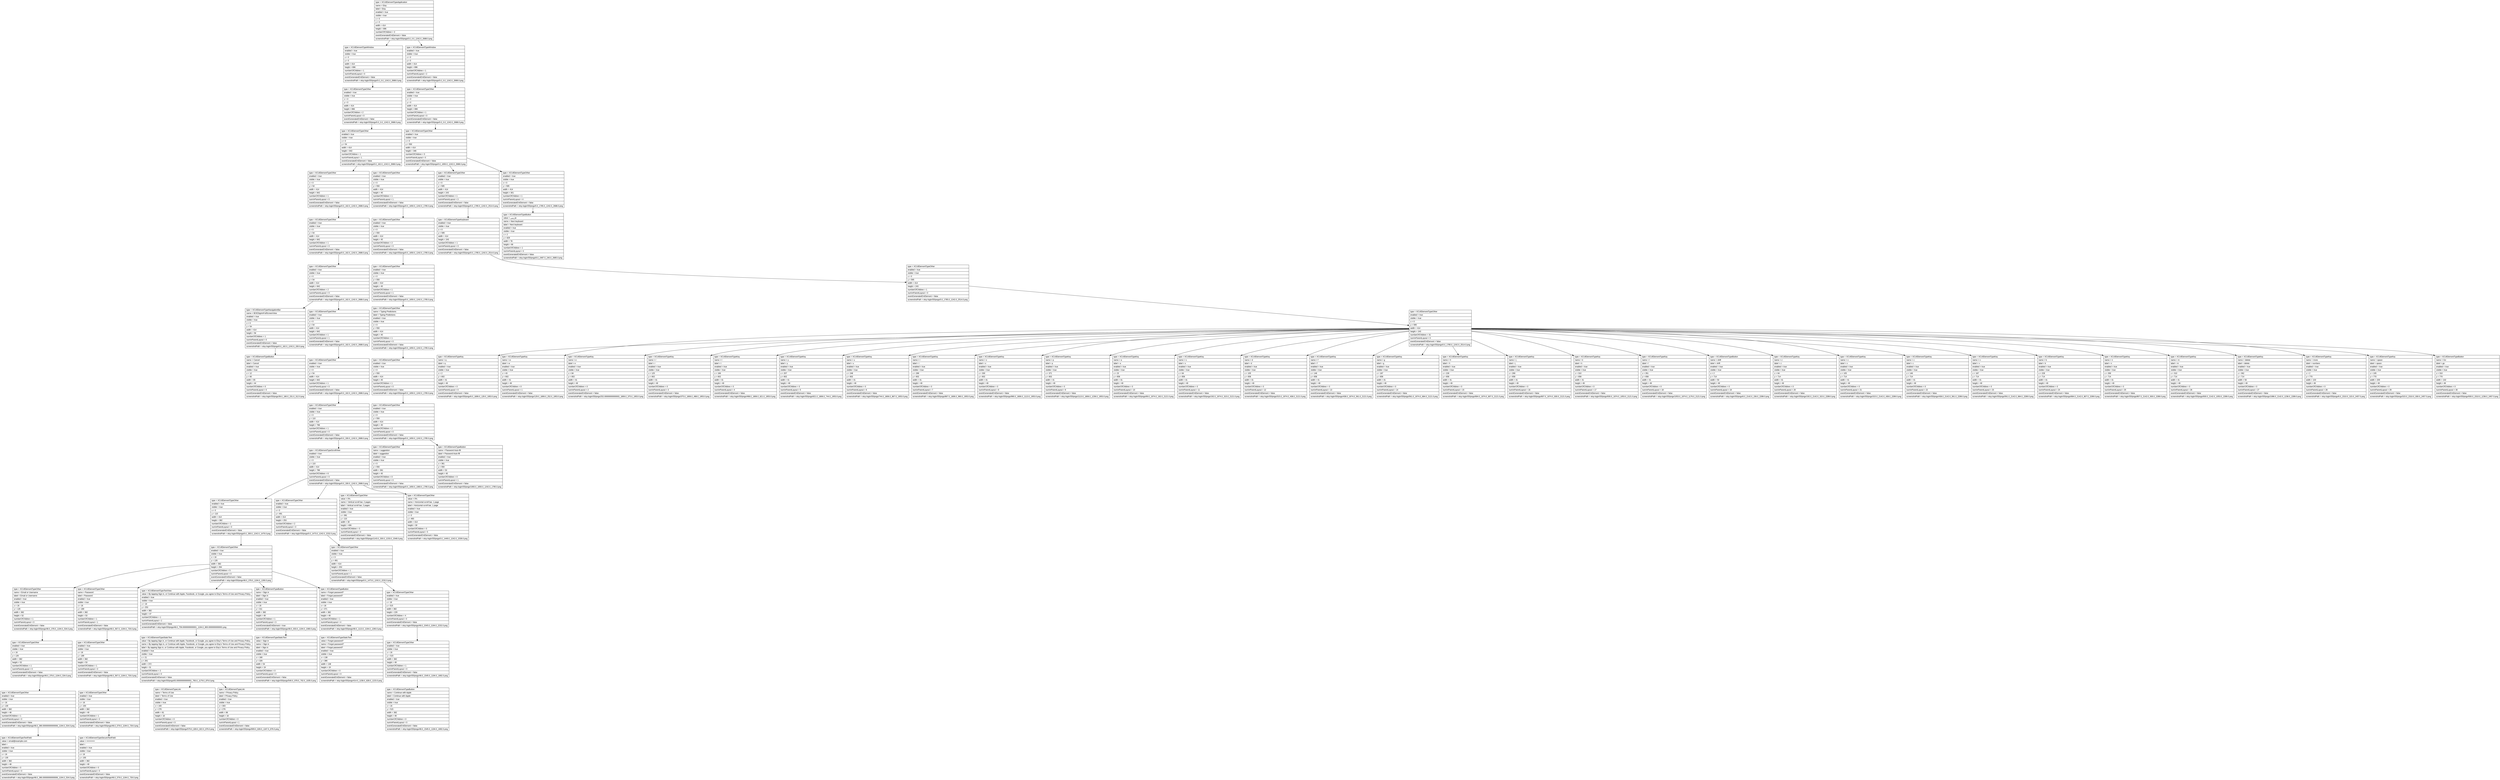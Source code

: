 digraph Layout {

	node [shape=record fontname=Arial];

	0	[label="{type = XCUIElementTypeApplication\l|name = Etsy\l|label = Etsy\l|enabled = true\l|visible = true\l|x = 0\l|y = 0\l|width = 414\l|height = 896\l|numberOfChildren = 3\l|eventGeneratedOnElement = false \l|screenshotPath = etsy-login/S5/pngs/0.0_0.0_1242.0_2688.0.png\l}"]
	1	[label="{type = XCUIElementTypeWindow\l|enabled = true\l|visible = true\l|x = 0\l|y = 0\l|width = 414\l|height = 896\l|numberOfChildren = 1\l|numInParentLayout = 0\l|eventGeneratedOnElement = false \l|screenshotPath = etsy-login/S5/pngs/0.0_0.0_1242.0_2688.0.png\l}"]
	2	[label="{type = XCUIElementTypeWindow\l|enabled = true\l|visible = true\l|x = 0\l|y = 0\l|width = 414\l|height = 896\l|numberOfChildren = 1\l|numInParentLayout = 2\l|eventGeneratedOnElement = false \l|screenshotPath = etsy-login/S5/pngs/0.0_0.0_1242.0_2688.0.png\l}"]
	3	[label="{type = XCUIElementTypeOther\l|enabled = true\l|visible = true\l|x = 0\l|y = 0\l|width = 414\l|height = 896\l|numberOfChildren = 2\l|numInParentLayout = 0\l|eventGeneratedOnElement = false \l|screenshotPath = etsy-login/S5/pngs/0.0_0.0_1242.0_2688.0.png\l}"]
	4	[label="{type = XCUIElementTypeOther\l|enabled = true\l|visible = true\l|x = 0\l|y = 0\l|width = 414\l|height = 896\l|numberOfChildren = 1\l|numInParentLayout = 0\l|eventGeneratedOnElement = false \l|screenshotPath = etsy-login/S5/pngs/0.0_0.0_1242.0_2688.0.png\l}"]
	5	[label="{type = XCUIElementTypeOther\l|enabled = true\l|visible = true\l|x = 0\l|y = 54\l|width = 414\l|height = 842\l|numberOfChildren = 1\l|numInParentLayout = 1\l|eventGeneratedOnElement = false \l|screenshotPath = etsy-login/S5/pngs/0.0_162.0_1242.0_2688.0.png\l}"]
	6	[label="{type = XCUIElementTypeOther\l|enabled = true\l|visible = true\l|x = 0\l|y = 550\l|width = 414\l|height = 346\l|numberOfChildren = 5\l|numInParentLayout = 0\l|eventGeneratedOnElement = false \l|screenshotPath = etsy-login/S5/pngs/0.0_1650.0_1242.0_2688.0.png\l}"]
	7	[label="{type = XCUIElementTypeOther\l|enabled = true\l|visible = true\l|x = 0\l|y = 54\l|width = 414\l|height = 842\l|numberOfChildren = 1\l|numInParentLayout = 0\l|eventGeneratedOnElement = false \l|screenshotPath = etsy-login/S5/pngs/0.0_162.0_1242.0_2688.0.png\l}"]
	8	[label="{type = XCUIElementTypeOther\l|enabled = true\l|visible = true\l|x = 0\l|y = 550\l|width = 414\l|height = 45\l|numberOfChildren = 1\l|numInParentLayout = 1\l|eventGeneratedOnElement = false \l|screenshotPath = etsy-login/S5/pngs/0.0_1650.0_1242.0_1785.0.png\l}"]
	9	[label="{type = XCUIElementTypeOther\l|enabled = true\l|visible = true\l|x = 0\l|y = 595\l|width = 414\l|height = 243\l|numberOfChildren = 1\l|numInParentLayout = 3\l|eventGeneratedOnElement = false \l|screenshotPath = etsy-login/S5/pngs/0.0_1785.0_1242.0_2514.0.png\l}"]
	10	[label="{type = XCUIElementTypeOther\l|enabled = true\l|visible = true\l|x = 0\l|y = 595\l|width = 414\l|height = 301\l|numberOfChildren = 1\l|numInParentLayout = 4\l|eventGeneratedOnElement = false \l|screenshotPath = etsy-login/S5/pngs/0.0_1785.0_1242.0_2688.0.png\l}"]
	11	[label="{type = XCUIElementTypeOther\l|enabled = true\l|visible = true\l|x = 0\l|y = 54\l|width = 414\l|height = 842\l|numberOfChildren = 1\l|numInParentLayout = 0\l|eventGeneratedOnElement = false \l|screenshotPath = etsy-login/S5/pngs/0.0_162.0_1242.0_2688.0.png\l}"]
	12	[label="{type = XCUIElementTypeOther\l|enabled = true\l|visible = true\l|x = 0\l|y = 550\l|width = 414\l|height = 45\l|numberOfChildren = 2\l|numInParentLayout = 0\l|eventGeneratedOnElement = false \l|screenshotPath = etsy-login/S5/pngs/0.0_1650.0_1242.0_1785.0.png\l}"]
	13	[label="{type = XCUIElementTypeKeyboard\l|enabled = true\l|visible = true\l|x = 0\l|y = 595\l|width = 414\l|height = 243\l|numberOfChildren = 1\l|numInParentLayout = 0\l|eventGeneratedOnElement = false \l|screenshotPath = etsy-login/S5/pngs/0.0_1785.0_1242.0_2514.0.png\l}"]
	14	[label="{type = XCUIElementTypeButton\l|value = فارسی\l|name = Next keyboard\l|label = Next keyboard\l|enabled = true\l|visible = true\l|x = 2\l|y = 829\l|width = 78\l|height = 66\l|numberOfChildren = 1\l|numInParentLayout = 0\l|eventGeneratedOnElement = false \l|screenshotPath = etsy-login/S5/pngs/6.0_2487.0_240.0_2685.0.png\l}"]
	15	[label="{type = XCUIElementTypeOther\l|enabled = true\l|visible = true\l|x = 0\l|y = 54\l|width = 414\l|height = 842\l|numberOfChildren = 2\l|numInParentLayout = 0\l|eventGeneratedOnElement = false \l|screenshotPath = etsy-login/S5/pngs/0.0_162.0_1242.0_2688.0.png\l}"]
	16	[label="{type = XCUIElementTypeOther\l|enabled = true\l|visible = true\l|x = 0\l|y = 550\l|width = 414\l|height = 45\l|numberOfChildren = 1\l|numInParentLayout = 1\l|eventGeneratedOnElement = false \l|screenshotPath = etsy-login/S5/pngs/0.0_1650.0_1242.0_1785.0.png\l}"]
	17	[label="{type = XCUIElementTypeOther\l|enabled = true\l|visible = true\l|x = 0\l|y = 595\l|width = 414\l|height = 243\l|numberOfChildren = 1\l|numInParentLayout = 0\l|eventGeneratedOnElement = false \l|screenshotPath = etsy-login/S5/pngs/0.0_1785.0_1242.0_2514.0.png\l}"]
	18	[label="{type = XCUIElementTypeNavigationBar\l|name = BOESignInFullScreenView\l|enabled = true\l|visible = true\l|x = 0\l|y = 54\l|width = 414\l|height = 56\l|numberOfChildren = 1\l|numInParentLayout = 0\l|eventGeneratedOnElement = false \l|screenshotPath = etsy-login/S5/pngs/0.0_162.0_1242.0_330.0.png\l}"]
	19	[label="{type = XCUIElementTypeOther\l|enabled = true\l|visible = true\l|x = 0\l|y = 54\l|width = 414\l|height = 842\l|numberOfChildren = 1\l|numInParentLayout = 1\l|eventGeneratedOnElement = false \l|screenshotPath = etsy-login/S5/pngs/0.0_162.0_1242.0_2688.0.png\l}"]
	20	[label="{type = XCUIElementTypeOther\l|name = Typing Predictions\l|label = Typing Predictions\l|enabled = true\l|visible = true\l|x = 0\l|y = 550\l|width = 414\l|height = 45\l|numberOfChildren = 1\l|numInParentLayout = 0\l|eventGeneratedOnElement = false \l|screenshotPath = etsy-login/S5/pngs/0.0_1650.0_1242.0_1785.0.png\l}"]
	21	[label="{type = XCUIElementTypeOther\l|enabled = true\l|visible = true\l|x = 0\l|y = 595\l|width = 414\l|height = 243\l|numberOfChildren = 31\l|numInParentLayout = 0\l|eventGeneratedOnElement = false \l|screenshotPath = etsy-login/S5/pngs/0.0_1785.0_1242.0_2514.0.png\l}"]
	22	[label="{type = XCUIElementTypeButton\l|name = Cancel\l|label = Cancel\l|enabled = true\l|visible = true\l|x = 12\l|y = 60\l|width = 65\l|height = 44\l|numberOfChildren = 0\l|numInParentLayout = 0\l|eventGeneratedOnElement = false \l|screenshotPath = etsy-login/S5/pngs/36.0_180.0_231.0_312.0.png\l}"]
	23	[label="{type = XCUIElementTypeOther\l|enabled = true\l|visible = true\l|x = 0\l|y = 54\l|width = 414\l|height = 842\l|numberOfChildren = 1\l|numInParentLayout = 0\l|eventGeneratedOnElement = false \l|screenshotPath = etsy-login/S5/pngs/0.0_162.0_1242.0_2688.0.png\l}"]
	24	[label="{type = XCUIElementTypeOther\l|enabled = true\l|visible = true\l|x = 0\l|y = 550\l|width = 414\l|height = 45\l|numberOfChildren = 1\l|numInParentLayout = 0\l|eventGeneratedOnElement = false \l|screenshotPath = etsy-login/S5/pngs/0.0_1650.0_1242.0_1785.0.png\l}"]
	25	[label="{type = XCUIElementTypeKey\l|name = q\l|label = q\l|enabled = true\l|visible = true\l|x = 2\l|y = 602\l|width = 41\l|height = 49\l|numberOfChildren = 0\l|numInParentLayout = 0\l|eventGeneratedOnElement = false \l|screenshotPath = etsy-login/S5/pngs/6.0_1806.0_129.0_1953.0.png\l}"]
	26	[label="{type = XCUIElementTypeKey\l|name = w\l|label = w\l|enabled = true\l|visible = true\l|x = 43\l|y = 602\l|width = 41\l|height = 49\l|numberOfChildren = 0\l|numInParentLayout = 1\l|eventGeneratedOnElement = false \l|screenshotPath = etsy-login/S5/pngs/129.0_1806.0_252.0_1953.0.png\l}"]
	27	[label="{type = XCUIElementTypeKey\l|name = e\l|label = e\l|enabled = true\l|visible = true\l|x = 84\l|y = 602\l|width = 41\l|height = 49\l|numberOfChildren = 0\l|numInParentLayout = 2\l|eventGeneratedOnElement = false \l|screenshotPath = etsy-login/S5/pngs/252.00000000000003_1806.0_375.0_1953.0.png\l}"]
	28	[label="{type = XCUIElementTypeKey\l|name = r\l|label = r\l|enabled = true\l|visible = true\l|x = 125\l|y = 602\l|width = 41\l|height = 49\l|numberOfChildren = 0\l|numInParentLayout = 3\l|eventGeneratedOnElement = false \l|screenshotPath = etsy-login/S5/pngs/375.0_1806.0_498.0_1953.0.png\l}"]
	29	[label="{type = XCUIElementTypeKey\l|name = t\l|label = t\l|enabled = true\l|visible = true\l|x = 166\l|y = 602\l|width = 41\l|height = 49\l|numberOfChildren = 0\l|numInParentLayout = 4\l|eventGeneratedOnElement = false \l|screenshotPath = etsy-login/S5/pngs/498.0_1806.0_621.0_1953.0.png\l}"]
	30	[label="{type = XCUIElementTypeKey\l|name = y\l|label = y\l|enabled = true\l|visible = true\l|x = 207\l|y = 602\l|width = 41\l|height = 49\l|numberOfChildren = 0\l|numInParentLayout = 5\l|eventGeneratedOnElement = false \l|screenshotPath = etsy-login/S5/pngs/621.0_1806.0_744.0_1953.0.png\l}"]
	31	[label="{type = XCUIElementTypeKey\l|name = u\l|label = u\l|enabled = true\l|visible = true\l|x = 248\l|y = 602\l|width = 41\l|height = 49\l|numberOfChildren = 0\l|numInParentLayout = 6\l|eventGeneratedOnElement = false \l|screenshotPath = etsy-login/S5/pngs/744.0_1806.0_867.0_1953.0.png\l}"]
	32	[label="{type = XCUIElementTypeKey\l|name = i\l|label = i\l|enabled = true\l|visible = true\l|x = 289\l|y = 602\l|width = 41\l|height = 49\l|numberOfChildren = 0\l|numInParentLayout = 7\l|eventGeneratedOnElement = false \l|screenshotPath = etsy-login/S5/pngs/867.0_1806.0_990.0_1953.0.png\l}"]
	33	[label="{type = XCUIElementTypeKey\l|name = o\l|label = o\l|enabled = true\l|visible = true\l|x = 330\l|y = 602\l|width = 41\l|height = 49\l|numberOfChildren = 0\l|numInParentLayout = 8\l|eventGeneratedOnElement = false \l|screenshotPath = etsy-login/S5/pngs/990.0_1806.0_1113.0_1953.0.png\l}"]
	34	[label="{type = XCUIElementTypeKey\l|name = p\l|label = p\l|enabled = true\l|visible = true\l|x = 371\l|y = 602\l|width = 41\l|height = 49\l|numberOfChildren = 0\l|numInParentLayout = 9\l|eventGeneratedOnElement = false \l|screenshotPath = etsy-login/S5/pngs/1113.0_1806.0_1236.0_1953.0.png\l}"]
	35	[label="{type = XCUIElementTypeKey\l|name = a\l|label = a\l|enabled = true\l|visible = true\l|x = 23\l|y = 658\l|width = 41\l|height = 49\l|numberOfChildren = 0\l|numInParentLayout = 10\l|eventGeneratedOnElement = false \l|screenshotPath = etsy-login/S5/pngs/69.0_1974.0_192.0_2121.0.png\l}"]
	36	[label="{type = XCUIElementTypeKey\l|name = s\l|label = s\l|enabled = true\l|visible = true\l|x = 64\l|y = 658\l|width = 41\l|height = 49\l|numberOfChildren = 0\l|numInParentLayout = 11\l|eventGeneratedOnElement = false \l|screenshotPath = etsy-login/S5/pngs/192.0_1974.0_315.0_2121.0.png\l}"]
	37	[label="{type = XCUIElementTypeKey\l|name = d\l|label = d\l|enabled = true\l|visible = true\l|x = 105\l|y = 658\l|width = 41\l|height = 49\l|numberOfChildren = 0\l|numInParentLayout = 12\l|eventGeneratedOnElement = false \l|screenshotPath = etsy-login/S5/pngs/315.0_1974.0_438.0_2121.0.png\l}"]
	38	[label="{type = XCUIElementTypeKey\l|name = f\l|label = f\l|enabled = true\l|visible = true\l|x = 146\l|y = 658\l|width = 41\l|height = 49\l|numberOfChildren = 0\l|numInParentLayout = 13\l|eventGeneratedOnElement = false \l|screenshotPath = etsy-login/S5/pngs/438.0_1974.0_561.0_2121.0.png\l}"]
	39	[label="{type = XCUIElementTypeKey\l|name = g\l|label = g\l|enabled = true\l|visible = true\l|x = 187\l|y = 658\l|width = 41\l|height = 49\l|numberOfChildren = 0\l|numInParentLayout = 14\l|eventGeneratedOnElement = false \l|screenshotPath = etsy-login/S5/pngs/561.0_1974.0_684.0_2121.0.png\l}"]
	40	[label="{type = XCUIElementTypeKey\l|name = h\l|label = h\l|enabled = true\l|visible = true\l|x = 228\l|y = 658\l|width = 41\l|height = 49\l|numberOfChildren = 0\l|numInParentLayout = 15\l|eventGeneratedOnElement = false \l|screenshotPath = etsy-login/S5/pngs/684.0_1974.0_807.0_2121.0.png\l}"]
	41	[label="{type = XCUIElementTypeKey\l|name = j\l|label = j\l|enabled = true\l|visible = true\l|x = 269\l|y = 658\l|width = 41\l|height = 49\l|numberOfChildren = 0\l|numInParentLayout = 16\l|eventGeneratedOnElement = false \l|screenshotPath = etsy-login/S5/pngs/807.0_1974.0_930.0_2121.0.png\l}"]
	42	[label="{type = XCUIElementTypeKey\l|name = k\l|label = k\l|enabled = true\l|visible = true\l|x = 310\l|y = 658\l|width = 41\l|height = 49\l|numberOfChildren = 0\l|numInParentLayout = 17\l|eventGeneratedOnElement = false \l|screenshotPath = etsy-login/S5/pngs/930.0_1974.0_1053.0_2121.0.png\l}"]
	43	[label="{type = XCUIElementTypeKey\l|name = l\l|label = l\l|enabled = true\l|visible = true\l|x = 351\l|y = 658\l|width = 41\l|height = 49\l|numberOfChildren = 0\l|numInParentLayout = 18\l|eventGeneratedOnElement = false \l|screenshotPath = etsy-login/S5/pngs/1053.0_1974.0_1176.0_2121.0.png\l}"]
	44	[label="{type = XCUIElementTypeButton\l|name = shift\l|label = shift\l|enabled = true\l|visible = true\l|x = 2\l|y = 714\l|width = 50\l|height = 49\l|numberOfChildren = 0\l|numInParentLayout = 19\l|eventGeneratedOnElement = false \l|screenshotPath = etsy-login/S5/pngs/6.0_2142.0_156.0_2289.0.png\l}"]
	45	[label="{type = XCUIElementTypeKey\l|name = z\l|label = z\l|enabled = true\l|visible = true\l|x = 64\l|y = 714\l|width = 41\l|height = 49\l|numberOfChildren = 0\l|numInParentLayout = 20\l|eventGeneratedOnElement = false \l|screenshotPath = etsy-login/S5/pngs/192.0_2142.0_315.0_2289.0.png\l}"]
	46	[label="{type = XCUIElementTypeKey\l|name = x\l|label = x\l|enabled = true\l|visible = true\l|x = 105\l|y = 714\l|width = 41\l|height = 49\l|numberOfChildren = 0\l|numInParentLayout = 21\l|eventGeneratedOnElement = false \l|screenshotPath = etsy-login/S5/pngs/315.0_2142.0_438.0_2289.0.png\l}"]
	47	[label="{type = XCUIElementTypeKey\l|name = c\l|label = c\l|enabled = true\l|visible = true\l|x = 146\l|y = 714\l|width = 41\l|height = 49\l|numberOfChildren = 0\l|numInParentLayout = 22\l|eventGeneratedOnElement = false \l|screenshotPath = etsy-login/S5/pngs/438.0_2142.0_561.0_2289.0.png\l}"]
	48	[label="{type = XCUIElementTypeKey\l|name = v\l|label = v\l|enabled = true\l|visible = true\l|x = 187\l|y = 714\l|width = 41\l|height = 49\l|numberOfChildren = 0\l|numInParentLayout = 23\l|eventGeneratedOnElement = false \l|screenshotPath = etsy-login/S5/pngs/561.0_2142.0_684.0_2289.0.png\l}"]
	49	[label="{type = XCUIElementTypeKey\l|name = b\l|label = b\l|enabled = true\l|visible = true\l|x = 228\l|y = 714\l|width = 41\l|height = 49\l|numberOfChildren = 0\l|numInParentLayout = 24\l|eventGeneratedOnElement = false \l|screenshotPath = etsy-login/S5/pngs/684.0_2142.0_807.0_2289.0.png\l}"]
	50	[label="{type = XCUIElementTypeKey\l|name = n\l|label = n\l|enabled = true\l|visible = true\l|x = 269\l|y = 714\l|width = 41\l|height = 49\l|numberOfChildren = 0\l|numInParentLayout = 25\l|eventGeneratedOnElement = false \l|screenshotPath = etsy-login/S5/pngs/807.0_2142.0_930.0_2289.0.png\l}"]
	51	[label="{type = XCUIElementTypeKey\l|name = m\l|label = m\l|enabled = true\l|visible = true\l|x = 310\l|y = 714\l|width = 41\l|height = 49\l|numberOfChildren = 0\l|numInParentLayout = 26\l|eventGeneratedOnElement = false \l|screenshotPath = etsy-login/S5/pngs/930.0_2142.0_1053.0_2289.0.png\l}"]
	52	[label="{type = XCUIElementTypeKey\l|name = delete\l|label = delete\l|enabled = true\l|visible = true\l|x = 362\l|y = 714\l|width = 50\l|height = 49\l|numberOfChildren = 0\l|numInParentLayout = 27\l|eventGeneratedOnElement = false \l|screenshotPath = etsy-login/S5/pngs/1086.0_2142.0_1236.0_2289.0.png\l}"]
	53	[label="{type = XCUIElementTypeKey\l|name = more\l|label = numbers\l|enabled = true\l|visible = true\l|x = 2\l|y = 770\l|width = 103\l|height = 49\l|numberOfChildren = 0\l|numInParentLayout = 28\l|eventGeneratedOnElement = false \l|screenshotPath = etsy-login/S5/pngs/6.0_2310.0_315.0_2457.0.png\l}"]
	54	[label="{type = XCUIElementTypeKey\l|name = space\l|label = space\l|enabled = true\l|visible = true\l|x = 105\l|y = 770\l|width = 205\l|height = 49\l|numberOfChildren = 0\l|numInParentLayout = 29\l|eventGeneratedOnElement = false \l|screenshotPath = etsy-login/S5/pngs/315.0_2310.0_930.0_2457.0.png\l}"]
	55	[label="{type = XCUIElementTypeButton\l|name = Go\l|label = go\l|enabled = true\l|visible = true\l|x = 310\l|y = 770\l|width = 102\l|height = 49\l|numberOfChildren = 0\l|numInParentLayout = 30\l|eventGeneratedOnElement = false \l|screenshotPath = etsy-login/S5/pngs/930.0_2310.0_1236.0_2457.0.png\l}"]
	56	[label="{type = XCUIElementTypeOther\l|enabled = true\l|visible = true\l|x = 0\l|y = 110\l|width = 414\l|height = 786\l|numberOfChildren = 1\l|numInParentLayout = 0\l|eventGeneratedOnElement = false \l|screenshotPath = etsy-login/S5/pngs/0.0_330.0_1242.0_2688.0.png\l}"]
	57	[label="{type = XCUIElementTypeOther\l|enabled = true\l|visible = true\l|x = 0\l|y = 550\l|width = 414\l|height = 45\l|numberOfChildren = 2\l|numInParentLayout = 0\l|eventGeneratedOnElement = false \l|screenshotPath = etsy-login/S5/pngs/0.0_1650.0_1242.0_1785.0.png\l}"]
	58	[label="{type = XCUIElementTypeScrollView\l|enabled = true\l|visible = true\l|x = 0\l|y = 110\l|width = 414\l|height = 786\l|numberOfChildren = 6\l|numInParentLayout = 0\l|eventGeneratedOnElement = false \l|screenshotPath = etsy-login/S5/pngs/0.0_330.0_1242.0_2688.0.png\l}"]
	59	[label="{type = XCUIElementTypeOther\l|name = suggestion\l|label = suggestion\l|enabled = true\l|visible = true\l|x = 0\l|y = 550\l|width = 361\l|height = 45\l|numberOfChildren = 0\l|numInParentLayout = 0\l|eventGeneratedOnElement = false \l|screenshotPath = etsy-login/S5/pngs/0.0_1650.0_1083.0_1785.0.png\l}"]
	60	[label="{type = XCUIElementTypeButton\l|name = Password Auto-fill\l|label = Password Auto-fill\l|enabled = true\l|visible = true\l|x = 361\l|y = 550\l|width = 53\l|height = 45\l|numberOfChildren = 0\l|numInParentLayout = 1\l|eventGeneratedOnElement = false \l|screenshotPath = etsy-login/S5/pngs/1083.0_1650.0_1242.0_1785.0.png\l}"]
	61	[label="{type = XCUIElementTypeOther\l|enabled = true\l|visible = true\l|x = 0\l|y = 110\l|width = 414\l|height = 382\l|numberOfChildren = 2\l|numInParentLayout = 0\l|eventGeneratedOnElement = false \l|screenshotPath = etsy-login/S5/pngs/0.0_330.0_1242.0_1476.0.png\l}"]
	62	[label="{type = XCUIElementTypeOther\l|enabled = true\l|visible = true\l|x = 0\l|y = 491\l|width = 414\l|height = 253\l|numberOfChildren = 2\l|numInParentLayout = 3\l|eventGeneratedOnElement = false \l|screenshotPath = etsy-login/S5/pngs/0.0_1473.0_1242.0_2232.0.png\l}"]
	63	[label="{type = XCUIElementTypeOther\l|value = 0%\l|name = Vertical scroll bar, 2 pages\l|label = Vertical scroll bar, 2 pages\l|enabled = true\l|visible = true\l|x = 381\l|y = 110\l|width = 30\l|height = 406\l|numberOfChildren = 0\l|numInParentLayout = 4\l|eventGeneratedOnElement = false \l|screenshotPath = etsy-login/S5/pngs/1143.0_330.0_1233.0_1548.0.png\l}"]
	64	[label="{type = XCUIElementTypeOther\l|value = 0%\l|name = Horizontal scroll bar, 1 page\l|label = Horizontal scroll bar, 1 page\l|enabled = true\l|visible = true\l|x = 0\l|y = 483\l|width = 414\l|height = 30\l|numberOfChildren = 0\l|numInParentLayout = 5\l|eventGeneratedOnElement = false \l|screenshotPath = etsy-login/S5/pngs/0.0_1449.0_1242.0_1539.0.png\l}"]
	65	[label="{type = XCUIElementTypeOther\l|enabled = true\l|visible = true\l|x = 16\l|y = 126\l|width = 382\l|height = 294\l|numberOfChildren = 5\l|numInParentLayout = 0\l|eventGeneratedOnElement = false \l|screenshotPath = etsy-login/S5/pngs/48.0_378.0_1194.0_1260.0.png\l}"]
	66	[label="{type = XCUIElementTypeOther\l|enabled = true\l|visible = true\l|x = 0\l|y = 491\l|width = 414\l|height = 253\l|numberOfChildren = 1\l|numInParentLayout = 1\l|eventGeneratedOnElement = false \l|screenshotPath = etsy-login/S5/pngs/0.0_1473.0_1242.0_2232.0.png\l}"]
	67	[label="{type = XCUIElementTypeOther\l|name = Email or Username\l|label = Email or Username\l|enabled = true\l|visible = true\l|x = 16\l|y = 126\l|width = 382\l|height = 52\l|numberOfChildren = 1\l|numInParentLayout = 0\l|eventGeneratedOnElement = false \l|screenshotPath = etsy-login/S5/pngs/48.0_378.0_1194.0_534.0.png\l}"]
	68	[label="{type = XCUIElementTypeOther\l|name = Password\l|label = Password\l|enabled = true\l|visible = true\l|x = 16\l|y = 189\l|width = 382\l|height = 53\l|numberOfChildren = 1\l|numInParentLayout = 1\l|eventGeneratedOnElement = false \l|screenshotPath = etsy-login/S5/pngs/48.0_567.0_1194.0_726.0.png\l}"]
	69	[label="{type = XCUIElementTypeTextView\l|value = By tapping Sign in, or Continue with Apple, Facebook, or Google, you agree to Etsy's Terms of Use and Privacy Policy.\l|enabled = true\l|visible = true\l|x = 16\l|y = 253\l|width = 382\l|height = 47\l|numberOfChildren = 1\l|numInParentLayout = 2\l|eventGeneratedOnElement = false \l|screenshotPath = etsy-login/S5/pngs/48.0_759.0000000000001_1194.0_900.0000000000001.png\l}"]
	70	[label="{type = XCUIElementTypeButton\l|name = Sign in\l|label = Sign in\l|enabled = true\l|visible = true\l|x = 16\l|y = 311\l|width = 382\l|height = 49\l|numberOfChildren = 1\l|numInParentLayout = 3\l|eventGeneratedOnElement = true \l|screenshotPath = etsy-login/S5/pngs/48.0_933.0_1194.0_1080.0.png\l}"]
	71	[label="{type = XCUIElementTypeButton\l|name = Forgot password?\l|label = Forgot password?\l|enabled = true\l|visible = true\l|x = 16\l|y = 371\l|width = 382\l|height = 49\l|numberOfChildren = 1\l|numInParentLayout = 4\l|eventGeneratedOnElement = false \l|screenshotPath = etsy-login/S5/pngs/48.0_1113.0_1194.0_1260.0.png\l}"]
	72	[label="{type = XCUIElementTypeOther\l|enabled = true\l|visible = true\l|x = 16\l|y = 515\l|width = 382\l|height = 229\l|numberOfChildren = 4\l|numInParentLayout = 0\l|eventGeneratedOnElement = false \l|screenshotPath = etsy-login/S5/pngs/48.0_1545.0_1194.0_2232.0.png\l}"]
	73	[label="{type = XCUIElementTypeOther\l|enabled = true\l|visible = true\l|x = 16\l|y = 126\l|width = 382\l|height = 52\l|numberOfChildren = 1\l|numInParentLayout = 0\l|eventGeneratedOnElement = false \l|screenshotPath = etsy-login/S5/pngs/48.0_378.0_1194.0_534.0.png\l}"]
	74	[label="{type = XCUIElementTypeOther\l|enabled = true\l|visible = true\l|x = 16\l|y = 189\l|width = 382\l|height = 53\l|numberOfChildren = 1\l|numInParentLayout = 0\l|eventGeneratedOnElement = false \l|screenshotPath = etsy-login/S5/pngs/48.0_567.0_1194.0_726.0.png\l}"]
	75	[label="{type = XCUIElementTypeStaticText\l|value = By tapping Sign in, or Continue with Apple, Facebook, or Google, you agree to Etsy's Terms of Use and Privacy Policy.\l|name = By tapping Sign in, or Continue with Apple, Facebook, or Google, you agree to Etsy's Terms of Use and Privacy Policy.\l|label = By tapping Sign in, or Continue with Apple, Facebook, or Google, you agree to Etsy's Terms of Use and Privacy Policy.\l|enabled = true\l|visible = true\l|x = 21\l|y = 261\l|width = 372\l|height = 31\l|numberOfChildren = 2\l|numInParentLayout = 0\l|eventGeneratedOnElement = false \l|screenshotPath = etsy-login/S5/pngs/63.00000000000001_783.0_1179.0_876.0.png\l}"]
	76	[label="{type = XCUIElementTypeStaticText\l|value = Sign in\l|name = Sign in\l|label = Sign in\l|enabled = true\l|visible = true\l|x = 180\l|y = 326\l|width = 54\l|height = 19\l|numberOfChildren = 0\l|numInParentLayout = 0\l|eventGeneratedOnElement = false \l|screenshotPath = etsy-login/S5/pngs/540.0_978.0_702.0_1035.0.png\l}"]
	77	[label="{type = XCUIElementTypeStaticText\l|value = Forgot password?\l|name = Forgot password?\l|label = Forgot password?\l|enabled = true\l|visible = true\l|x = 138\l|y = 386\l|width = 138\l|height = 19\l|numberOfChildren = 0\l|numInParentLayout = 0\l|eventGeneratedOnElement = false \l|screenshotPath = etsy-login/S5/pngs/414.0_1158.0_828.0_1215.0.png\l}"]
	78	[label="{type = XCUIElementTypeOther\l|enabled = true\l|visible = true\l|x = 16\l|y = 515\l|width = 382\l|height = 49\l|numberOfChildren = 1\l|numInParentLayout = 0\l|eventGeneratedOnElement = false \l|screenshotPath = etsy-login/S5/pngs/48.0_1545.0_1194.0_1692.0.png\l}"]
	79	[label="{type = XCUIElementTypeOther\l|enabled = true\l|visible = true\l|x = 16\l|y = 130\l|width = 382\l|height = 48\l|numberOfChildren = 1\l|numInParentLayout = 0\l|eventGeneratedOnElement = false \l|screenshotPath = etsy-login/S5/pngs/48.0_390.00000000000006_1194.0_534.0.png\l}"]
	80	[label="{type = XCUIElementTypeOther\l|enabled = true\l|visible = true\l|x = 16\l|y = 193\l|width = 382\l|height = 49\l|numberOfChildren = 1\l|numInParentLayout = 0\l|eventGeneratedOnElement = false \l|screenshotPath = etsy-login/S5/pngs/48.0_579.0_1194.0_726.0.png\l}"]
	81	[label="{type = XCUIElementTypeLink\l|name = Terms of Use\l|label = Terms of Use\l|enabled = true\l|visible = true\l|x = 193\l|y = 276\l|width = 81\l|height = 16\l|numberOfChildren = 0\l|numInParentLayout = 0\l|eventGeneratedOnElement = false \l|screenshotPath = etsy-login/S5/pngs/579.0_828.0_822.0_876.0.png\l}"]
	82	[label="{type = XCUIElementTypeLink\l|name = Privacy Policy\l|label = Privacy Policy\l|enabled = true\l|visible = true\l|x = 303\l|y = 276\l|width = 86\l|height = 16\l|numberOfChildren = 0\l|numInParentLayout = 1\l|eventGeneratedOnElement = false \l|screenshotPath = etsy-login/S5/pngs/909.0_828.0_1167.0_876.0.png\l}"]
	83	[label="{type = XCUIElementTypeButton\l|name = Continue with Apple\l|label = Continue with Apple\l|enabled = true\l|visible = true\l|x = 16\l|y = 515\l|width = 382\l|height = 49\l|numberOfChildren = 0\l|numInParentLayout = 0\l|eventGeneratedOnElement = false \l|screenshotPath = etsy-login/S5/pngs/48.0_1545.0_1194.0_1692.0.png\l}"]
	84	[label="{type = XCUIElementTypeTextField\l|value = email@example.com\l|label = \l|enabled = true\l|visible = true\l|x = 16\l|y = 130\l|width = 382\l|height = 48\l|numberOfChildren = 0\l|numInParentLayout = 0\l|eventGeneratedOnElement = false \l|screenshotPath = etsy-login/S5/pngs/48.0_390.00000000000006_1194.0_534.0.png\l}"]
	85	[label="{type = XCUIElementTypeSecureTextField\l|value = •••••••••••\l|label = \l|enabled = true\l|visible = true\l|x = 16\l|y = 193\l|width = 382\l|height = 49\l|numberOfChildren = 0\l|numInParentLayout = 0\l|eventGeneratedOnElement = false \l|screenshotPath = etsy-login/S5/pngs/48.0_579.0_1194.0_726.0.png\l}"]


	0 -> 1
	0 -> 2
	1 -> 3
	2 -> 4
	3 -> 5
	4 -> 6
	5 -> 7
	6 -> 8
	6 -> 9
	6 -> 10
	7 -> 11
	8 -> 12
	9 -> 13
	10 -> 14
	11 -> 15
	12 -> 16
	13 -> 17
	15 -> 18
	15 -> 19
	16 -> 20
	17 -> 21
	18 -> 22
	19 -> 23
	20 -> 24
	21 -> 25
	21 -> 26
	21 -> 27
	21 -> 28
	21 -> 29
	21 -> 30
	21 -> 31
	21 -> 32
	21 -> 33
	21 -> 34
	21 -> 35
	21 -> 36
	21 -> 37
	21 -> 38
	21 -> 39
	21 -> 40
	21 -> 41
	21 -> 42
	21 -> 43
	21 -> 44
	21 -> 45
	21 -> 46
	21 -> 47
	21 -> 48
	21 -> 49
	21 -> 50
	21 -> 51
	21 -> 52
	21 -> 53
	21 -> 54
	21 -> 55
	23 -> 56
	24 -> 57
	56 -> 58
	57 -> 59
	57 -> 60
	58 -> 61
	58 -> 62
	58 -> 63
	58 -> 64
	61 -> 65
	62 -> 66
	65 -> 67
	65 -> 68
	65 -> 69
	65 -> 70
	65 -> 71
	66 -> 72
	67 -> 73
	68 -> 74
	69 -> 75
	70 -> 76
	71 -> 77
	72 -> 78
	73 -> 79
	74 -> 80
	75 -> 81
	75 -> 82
	78 -> 83
	79 -> 84
	80 -> 85


}